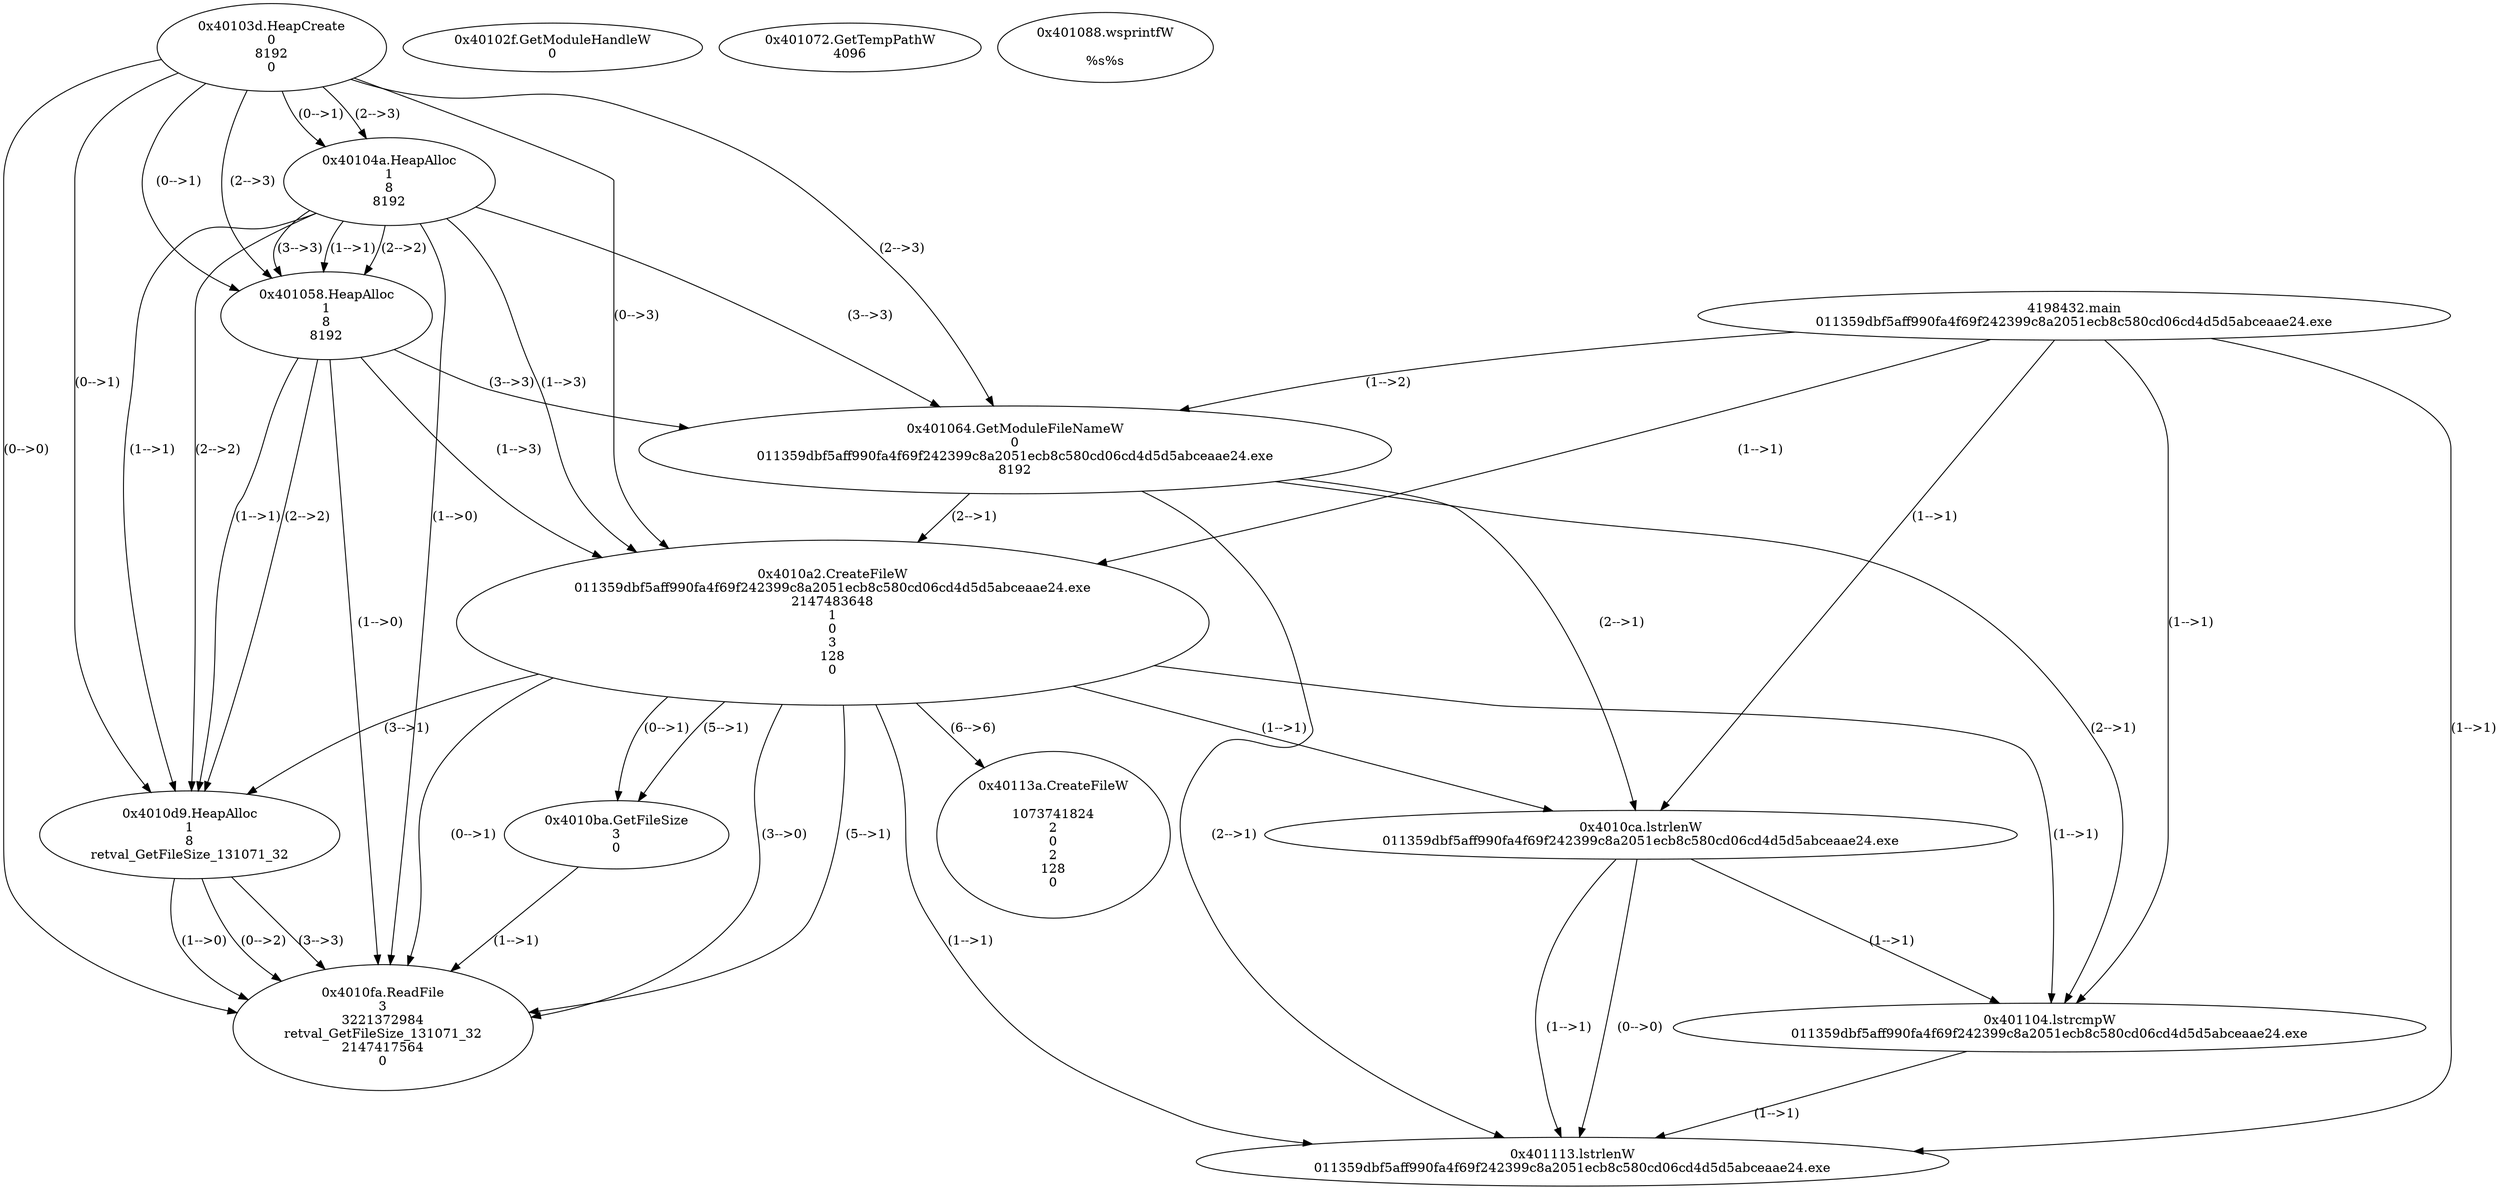 // Global SCDG with merge call
digraph {
	0 [label="4198432.main
011359dbf5aff990fa4f69f242399c8a2051ecb8c580cd06cd4d5d5abceaae24.exe"]
	1 [label="0x40102f.GetModuleHandleW
0"]
	2 [label="0x40103d.HeapCreate
0
8192
0"]
	3 [label="0x40104a.HeapAlloc
1
8
8192"]
	2 -> 3 [label="(0-->1)"]
	2 -> 3 [label="(2-->3)"]
	4 [label="0x401058.HeapAlloc
1
8
8192"]
	2 -> 4 [label="(0-->1)"]
	3 -> 4 [label="(1-->1)"]
	3 -> 4 [label="(2-->2)"]
	2 -> 4 [label="(2-->3)"]
	3 -> 4 [label="(3-->3)"]
	5 [label="0x401064.GetModuleFileNameW
0
011359dbf5aff990fa4f69f242399c8a2051ecb8c580cd06cd4d5d5abceaae24.exe
8192"]
	0 -> 5 [label="(1-->2)"]
	2 -> 5 [label="(2-->3)"]
	3 -> 5 [label="(3-->3)"]
	4 -> 5 [label="(3-->3)"]
	6 [label="0x401072.GetTempPathW
4096
"]
	7 [label="0x401088.wsprintfW

%s%s"]
	8 [label="0x4010a2.CreateFileW
011359dbf5aff990fa4f69f242399c8a2051ecb8c580cd06cd4d5d5abceaae24.exe
2147483648
1
0
3
128
0"]
	0 -> 8 [label="(1-->1)"]
	5 -> 8 [label="(2-->1)"]
	2 -> 8 [label="(0-->3)"]
	3 -> 8 [label="(1-->3)"]
	4 -> 8 [label="(1-->3)"]
	9 [label="0x4010ba.GetFileSize
3
0"]
	8 -> 9 [label="(5-->1)"]
	8 -> 9 [label="(0-->1)"]
	10 [label="0x4010ca.lstrlenW
011359dbf5aff990fa4f69f242399c8a2051ecb8c580cd06cd4d5d5abceaae24.exe"]
	0 -> 10 [label="(1-->1)"]
	5 -> 10 [label="(2-->1)"]
	8 -> 10 [label="(1-->1)"]
	11 [label="0x4010d9.HeapAlloc
1
8
retval_GetFileSize_131071_32"]
	2 -> 11 [label="(0-->1)"]
	3 -> 11 [label="(1-->1)"]
	4 -> 11 [label="(1-->1)"]
	8 -> 11 [label="(3-->1)"]
	3 -> 11 [label="(2-->2)"]
	4 -> 11 [label="(2-->2)"]
	12 [label="0x4010fa.ReadFile
3
3221372984
retval_GetFileSize_131071_32
2147417564
0"]
	8 -> 12 [label="(5-->1)"]
	8 -> 12 [label="(0-->1)"]
	9 -> 12 [label="(1-->1)"]
	11 -> 12 [label="(0-->2)"]
	11 -> 12 [label="(3-->3)"]
	2 -> 12 [label="(0-->0)"]
	3 -> 12 [label="(1-->0)"]
	4 -> 12 [label="(1-->0)"]
	8 -> 12 [label="(3-->0)"]
	11 -> 12 [label="(1-->0)"]
	13 [label="0x401104.lstrcmpW
011359dbf5aff990fa4f69f242399c8a2051ecb8c580cd06cd4d5d5abceaae24.exe
"]
	0 -> 13 [label="(1-->1)"]
	5 -> 13 [label="(2-->1)"]
	8 -> 13 [label="(1-->1)"]
	10 -> 13 [label="(1-->1)"]
	14 [label="0x401113.lstrlenW
011359dbf5aff990fa4f69f242399c8a2051ecb8c580cd06cd4d5d5abceaae24.exe"]
	0 -> 14 [label="(1-->1)"]
	5 -> 14 [label="(2-->1)"]
	8 -> 14 [label="(1-->1)"]
	10 -> 14 [label="(1-->1)"]
	13 -> 14 [label="(1-->1)"]
	10 -> 14 [label="(0-->0)"]
	15 [label="0x40113a.CreateFileW

1073741824
2
0
2
128
0"]
	8 -> 15 [label="(6-->6)"]
}
